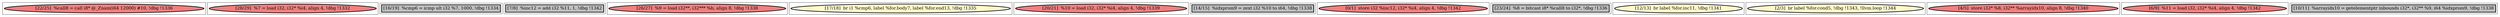 
digraph G {





subgraph cluster13 {


node4358 [penwidth=3.0,fontsize=20,fillcolor=lightcoral,label="[22/25]  %call8 = call i8* @_Znam(i64 12000) #10, !dbg !1336",shape=ellipse,style=filled ]



}

subgraph cluster11 {


node4356 [penwidth=3.0,fontsize=20,fillcolor=lightcoral,label="[28/29]  %7 = load i32, i32* %i4, align 4, !dbg !1332",shape=ellipse,style=filled ]



}

subgraph cluster10 {


node4355 [penwidth=3.0,fontsize=20,fillcolor=grey,label="[16/19]  %cmp6 = icmp ult i32 %7, 1000, !dbg !1334",shape=rectangle,style=filled ]



}

subgraph cluster9 {


node4354 [penwidth=3.0,fontsize=20,fillcolor=grey,label="[7/8]  %inc12 = add i32 %11, 1, !dbg !1342",shape=rectangle,style=filled ]



}

subgraph cluster8 {


node4353 [penwidth=3.0,fontsize=20,fillcolor=lightcoral,label="[26/27]  %9 = load i32**, i32*** %b, align 8, !dbg !1338",shape=ellipse,style=filled ]



}

subgraph cluster7 {


node4352 [penwidth=3.0,fontsize=20,fillcolor=lemonchiffon,label="[17/18]  br i1 %cmp6, label %for.body7, label %for.end13, !dbg !1335",shape=ellipse,style=filled ]



}

subgraph cluster14 {


node4359 [penwidth=3.0,fontsize=20,fillcolor=lightcoral,label="[20/21]  %10 = load i32, i32* %i4, align 4, !dbg !1339",shape=ellipse,style=filled ]



}

subgraph cluster6 {


node4351 [penwidth=3.0,fontsize=20,fillcolor=grey,label="[14/15]  %idxprom9 = zext i32 %10 to i64, !dbg !1338",shape=rectangle,style=filled ]



}

subgraph cluster0 {


node4345 [penwidth=3.0,fontsize=20,fillcolor=lightcoral,label="[0/1]  store i32 %inc12, i32* %i4, align 4, !dbg !1342",shape=ellipse,style=filled ]



}

subgraph cluster12 {


node4357 [penwidth=3.0,fontsize=20,fillcolor=grey,label="[23/24]  %8 = bitcast i8* %call8 to i32*, !dbg !1336",shape=rectangle,style=filled ]



}

subgraph cluster5 {


node4350 [penwidth=3.0,fontsize=20,fillcolor=lemonchiffon,label="[12/13]  br label %for.inc11, !dbg !1341",shape=ellipse,style=filled ]



}

subgraph cluster1 {


node4346 [penwidth=3.0,fontsize=20,fillcolor=lemonchiffon,label="[2/3]  br label %for.cond5, !dbg !1343, !llvm.loop !1344",shape=ellipse,style=filled ]



}

subgraph cluster2 {


node4347 [penwidth=3.0,fontsize=20,fillcolor=lightcoral,label="[4/5]  store i32* %8, i32** %arrayidx10, align 8, !dbg !1340",shape=ellipse,style=filled ]



}

subgraph cluster3 {


node4348 [penwidth=3.0,fontsize=20,fillcolor=lightcoral,label="[6/9]  %11 = load i32, i32* %i4, align 4, !dbg !1342",shape=ellipse,style=filled ]



}

subgraph cluster4 {


node4349 [penwidth=3.0,fontsize=20,fillcolor=grey,label="[10/11]  %arrayidx10 = getelementptr inbounds i32*, i32** %9, i64 %idxprom9, !dbg !1338",shape=rectangle,style=filled ]



}

}
